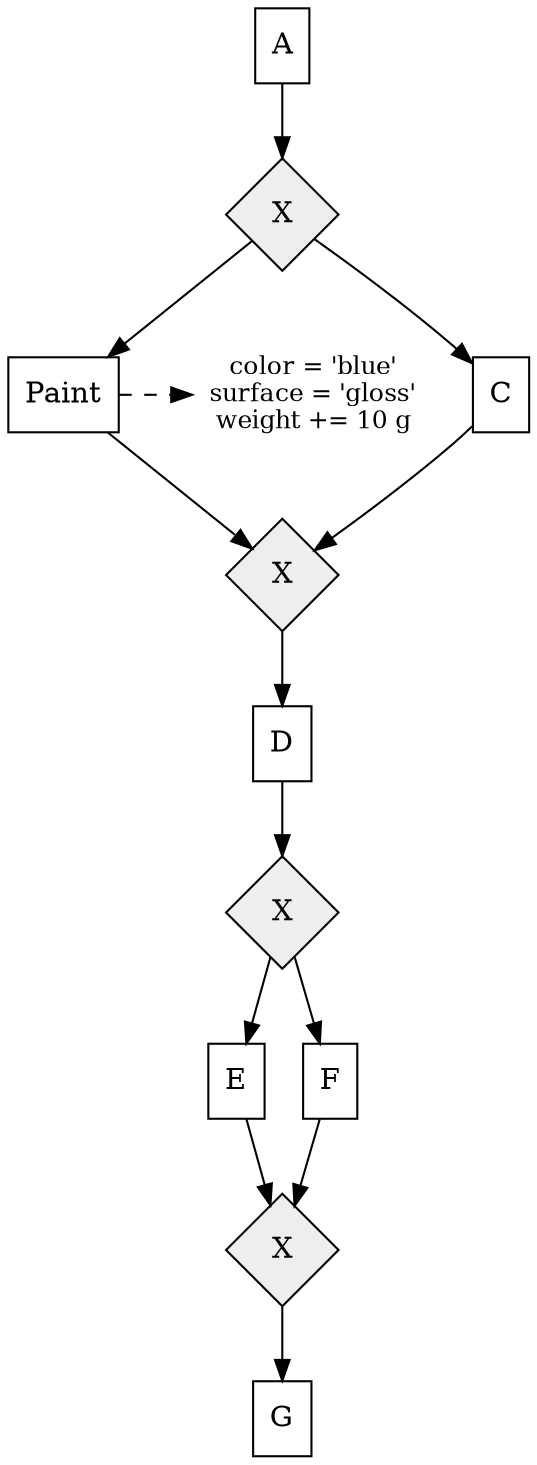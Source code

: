 digraph { node [shape=box]; _ext16 [shape=none, image="stereotype_activitEffect.png", label="color = 'blue'\nsurface = 'gloss'\nweight += 10 g\n", width=0.2, fontsize=12]; _4 -> _ext16 [style=dashed minlen=2]; {rank=same;_4   _ext16 }; _2 [shape=box,style=filled,fillcolor="#ffffff",label="A",width=0.2]; _4 [shape=box,style=filled,fillcolor="#ffffff",label="Paint",width=0.2]; _3 [shape=box,style=filled,fillcolor="#ffffff",label="C",width=0.2]; _7 [shape=box,style=filled,fillcolor="#ffffff",label="D",width=0.2]; _17 [shape=box,style=filled,fillcolor="#ffffff",label="E",width=0.2]; _16 [shape=box,style=filled,fillcolor="#ffffff",label="F",width=0.2]; _23 [shape=box,style=filled,fillcolor="#ffffff",label="G",width=0.2]; _5 [label="X",fillcolor="#eeeeee",style=filled,width=0.75,height=0.75,fixedsize=true,shape="diamond"]; _6 [label="X",fillcolor="#eeeeee",style=filled,width=0.75,height=0.75,fixedsize=true,shape="diamond"]; _15 [label="X",fillcolor="#eeeeee",style=filled,width=0.75,height=0.75,fixedsize=true,shape="diamond"]; _8 [label="X",fillcolor="#eeeeee",style=filled,width=0.75,height=0.75,fixedsize=true,shape="diamond"]; _2 -> _5 [label=""];_5 -> _3 [label=""];_5 -> _4 [label=""];_3 -> _6 [label=""];_4 -> _6 [label=""];_6 -> _7 [label=""];_16 -> _8 [label=""];_17 -> _8 [label=""];_15 -> _16 [label=""];_15 -> _17 [label=""];_7 -> _15 [label=""];_8 -> _23 [label=""]; }
